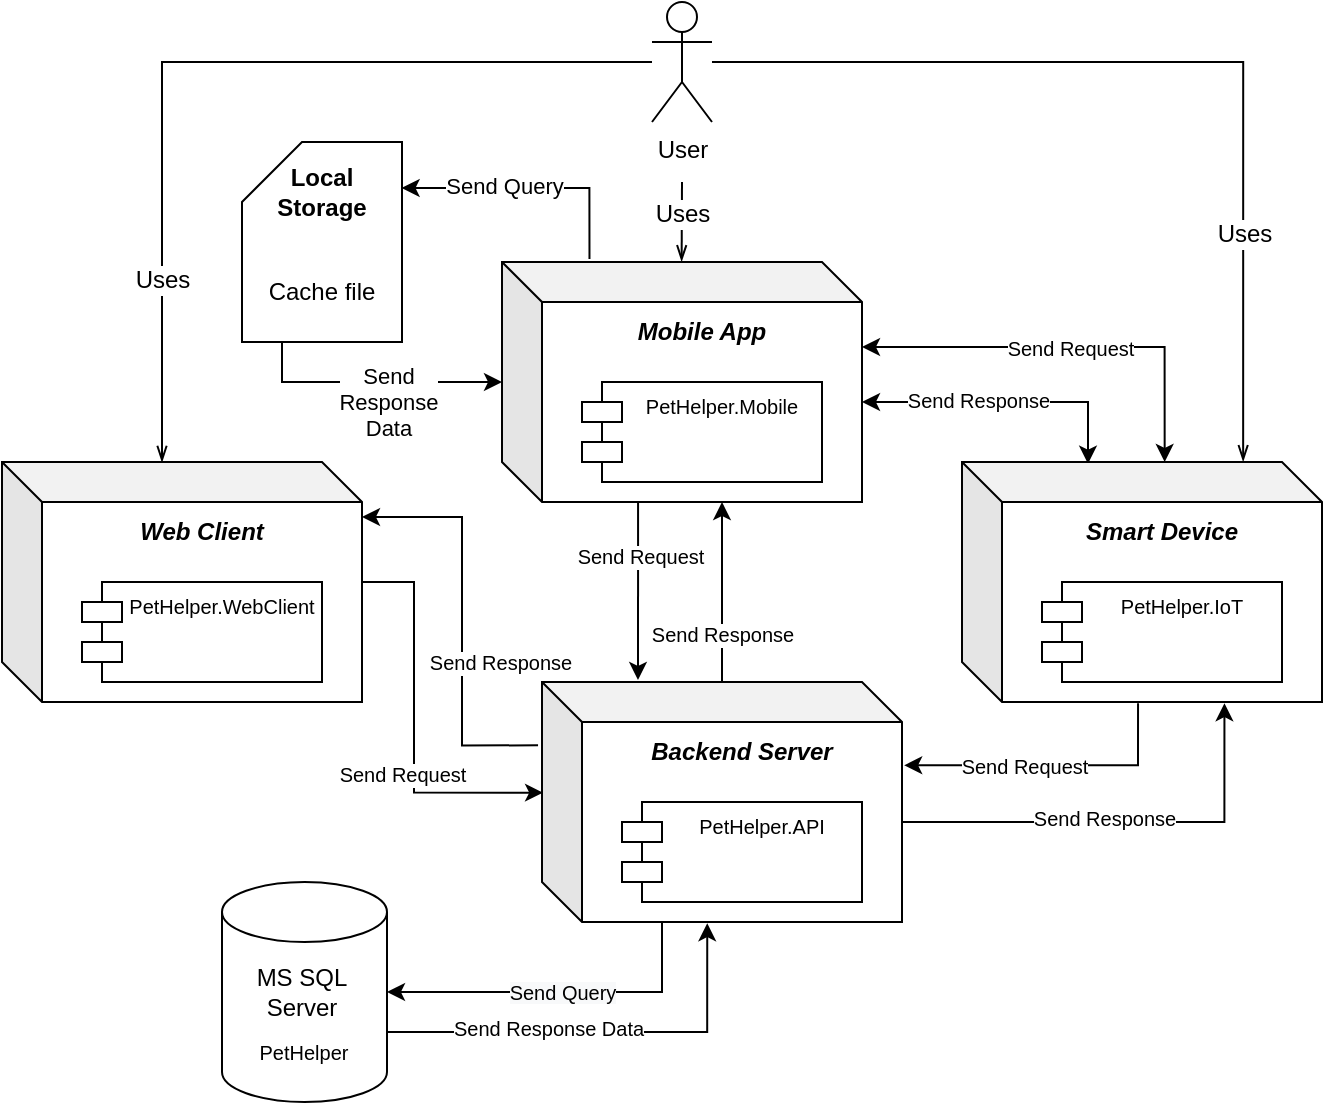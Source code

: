 <mxfile version="20.5.1" type="device"><diagram id="sDcWqNXKQDJsB-nyahAa" name="Page-1"><mxGraphModel dx="2036" dy="1796" grid="1" gridSize="10" guides="1" tooltips="1" connect="1" arrows="1" fold="1" page="1" pageScale="1" pageWidth="827" pageHeight="1169" math="0" shadow="0"><root><mxCell id="0"/><mxCell id="1" parent="0"/><mxCell id="xbTdHVUPX31nYkHxcaob-11" style="edgeStyle=orthogonalEdgeStyle;rounded=0;orthogonalLoop=1;jettySize=auto;html=1;entryX=1;entryY=0.5;entryDx=0;entryDy=0;entryPerimeter=0;fontSize=10;" parent="1" source="xbTdHVUPX31nYkHxcaob-1" target="xbTdHVUPX31nYkHxcaob-5" edge="1"><mxGeometry relative="1" as="geometry"><Array as="points"><mxPoint x="210" y="315"/></Array></mxGeometry></mxCell><mxCell id="xbTdHVUPX31nYkHxcaob-14" value="&lt;span style=&quot;background-color: rgb(248, 249, 250);&quot;&gt;Send Query&lt;/span&gt;" style="edgeLabel;html=1;align=center;verticalAlign=middle;resizable=0;points=[];fontSize=10;" parent="xbTdHVUPX31nYkHxcaob-11" vertex="1" connectable="0"><mxGeometry x="-0.266" y="-1" relative="1" as="geometry"><mxPoint x="-22" y="1" as="offset"/></mxGeometry></mxCell><mxCell id="xbTdHVUPX31nYkHxcaob-20" style="edgeStyle=orthogonalEdgeStyle;rounded=0;orthogonalLoop=1;jettySize=auto;html=1;fontSize=10;exitX=0.5;exitY=-0.002;exitDx=0;exitDy=0;exitPerimeter=0;" parent="1" source="xbTdHVUPX31nYkHxcaob-1" target="xbTdHVUPX31nYkHxcaob-16" edge="1"><mxGeometry relative="1" as="geometry"><mxPoint x="190.01" y="160" as="sourcePoint"/><Array as="points"><mxPoint x="240" y="90"/><mxPoint x="240" y="90"/></Array></mxGeometry></mxCell><mxCell id="xbTdHVUPX31nYkHxcaob-22" value="Send Response" style="edgeLabel;html=1;align=center;verticalAlign=middle;resizable=0;points=[];fontSize=10;" parent="xbTdHVUPX31nYkHxcaob-20" vertex="1" connectable="0"><mxGeometry x="0.125" relative="1" as="geometry"><mxPoint y="26" as="offset"/></mxGeometry></mxCell><mxCell id="xbTdHVUPX31nYkHxcaob-27" style="edgeStyle=orthogonalEdgeStyle;rounded=0;orthogonalLoop=1;jettySize=auto;html=1;entryX=1;entryY=0.25;entryDx=0;entryDy=0;fontSize=10;exitX=-0.011;exitY=0.264;exitDx=0;exitDy=0;exitPerimeter=0;" parent="1" source="xbTdHVUPX31nYkHxcaob-1" target="xbTdHVUPX31nYkHxcaob-24" edge="1"><mxGeometry relative="1" as="geometry"><mxPoint x="109.96" y="220" as="sourcePoint"/><Array as="points"><mxPoint x="110" y="192"/><mxPoint x="110" y="78"/></Array></mxGeometry></mxCell><mxCell id="xbTdHVUPX31nYkHxcaob-29" value="Send Response" style="edgeLabel;html=1;align=center;verticalAlign=middle;resizable=0;points=[];fontSize=10;" parent="xbTdHVUPX31nYkHxcaob-27" vertex="1" connectable="0"><mxGeometry x="-0.43" relative="1" as="geometry"><mxPoint x="19" y="-22" as="offset"/></mxGeometry></mxCell><mxCell id="xbTdHVUPX31nYkHxcaob-35" style="edgeStyle=orthogonalEdgeStyle;rounded=0;orthogonalLoop=1;jettySize=auto;html=1;entryX=0.35;entryY=0.007;entryDx=0;entryDy=0;entryPerimeter=0;fontSize=10;exitX=0;exitY=0;exitDx=180;exitDy=70;exitPerimeter=0;startArrow=classic;startFill=1;" parent="1" source="xbTdHVUPX31nYkHxcaob-16" target="xbTdHVUPX31nYkHxcaob-30" edge="1"><mxGeometry relative="1" as="geometry"><mxPoint x="310" y="120" as="sourcePoint"/></mxGeometry></mxCell><mxCell id="xbTdHVUPX31nYkHxcaob-37" value="Send Response" style="edgeLabel;html=1;align=center;verticalAlign=middle;resizable=0;points=[];fontSize=10;" parent="xbTdHVUPX31nYkHxcaob-35" vertex="1" connectable="0"><mxGeometry x="-0.329" y="1" relative="1" as="geometry"><mxPoint x="9" as="offset"/></mxGeometry></mxCell><mxCell id="xbTdHVUPX31nYkHxcaob-43" style="edgeStyle=orthogonalEdgeStyle;rounded=0;orthogonalLoop=1;jettySize=auto;html=1;exitX=0;exitY=0;exitDx=180;exitDy=70;exitPerimeter=0;entryX=0.729;entryY=1.005;entryDx=0;entryDy=0;entryPerimeter=0;fontSize=10;startArrow=none;startFill=0;" parent="1" source="xbTdHVUPX31nYkHxcaob-1" target="xbTdHVUPX31nYkHxcaob-30" edge="1"><mxGeometry relative="1" as="geometry"/></mxCell><mxCell id="xbTdHVUPX31nYkHxcaob-45" value="Send Response" style="edgeLabel;html=1;align=center;verticalAlign=middle;resizable=0;points=[];fontSize=10;" parent="xbTdHVUPX31nYkHxcaob-43" vertex="1" connectable="0"><mxGeometry x="-0.088" y="2" relative="1" as="geometry"><mxPoint as="offset"/></mxGeometry></mxCell><mxCell id="xbTdHVUPX31nYkHxcaob-1" value="" style="shape=cube;whiteSpace=wrap;html=1;boundedLbl=1;backgroundOutline=1;darkOpacity=0.05;darkOpacity2=0.1;" parent="1" vertex="1"><mxGeometry x="150" y="160" width="180" height="120" as="geometry"/></mxCell><mxCell id="xbTdHVUPX31nYkHxcaob-2" value="&lt;b&gt;&lt;i&gt;Backend Server&lt;/i&gt;&lt;/b&gt;" style="text;html=1;strokeColor=none;fillColor=none;align=center;verticalAlign=middle;whiteSpace=wrap;rounded=0;" parent="1" vertex="1"><mxGeometry x="170" y="180" width="160" height="30" as="geometry"/></mxCell><mxCell id="xbTdHVUPX31nYkHxcaob-4" value="PetHelper.API" style="shape=module;align=left;spacingLeft=20;align=center;verticalAlign=top;fontSize=10;" parent="1" vertex="1"><mxGeometry x="190" y="220" width="120" height="50" as="geometry"/></mxCell><mxCell id="xbTdHVUPX31nYkHxcaob-8" value="" style="group" parent="1" vertex="1" connectable="0"><mxGeometry x="-10" y="260" width="82.5" height="110" as="geometry"/></mxCell><mxCell id="xbTdHVUPX31nYkHxcaob-5" value="" style="shape=cylinder3;whiteSpace=wrap;html=1;boundedLbl=1;backgroundOutline=1;size=15;" parent="xbTdHVUPX31nYkHxcaob-8" vertex="1"><mxGeometry width="82.5" height="110" as="geometry"/></mxCell><mxCell id="xbTdHVUPX31nYkHxcaob-6" value="MS SQL Server" style="text;html=1;strokeColor=none;fillColor=none;align=center;verticalAlign=middle;whiteSpace=wrap;rounded=0;" parent="xbTdHVUPX31nYkHxcaob-8" vertex="1"><mxGeometry x="10" y="40" width="60" height="30" as="geometry"/></mxCell><mxCell id="xbTdHVUPX31nYkHxcaob-7" value="&lt;font style=&quot;font-size: 10px;&quot;&gt;PetHelper&lt;/font&gt;" style="text;html=1;strokeColor=none;fillColor=none;align=center;verticalAlign=middle;whiteSpace=wrap;rounded=0;" parent="xbTdHVUPX31nYkHxcaob-8" vertex="1"><mxGeometry x="11.25" y="70" width="60" height="30" as="geometry"/></mxCell><mxCell id="xbTdHVUPX31nYkHxcaob-12" style="edgeStyle=orthogonalEdgeStyle;rounded=0;orthogonalLoop=1;jettySize=auto;html=1;exitX=1;exitY=0;exitDx=0;exitDy=75;exitPerimeter=0;entryX=0.459;entryY=1.005;entryDx=0;entryDy=0;entryPerimeter=0;fontSize=10;" parent="1" source="xbTdHVUPX31nYkHxcaob-5" target="xbTdHVUPX31nYkHxcaob-1" edge="1"><mxGeometry relative="1" as="geometry"/></mxCell><mxCell id="xbTdHVUPX31nYkHxcaob-15" value="Send Response Data" style="edgeLabel;html=1;align=center;verticalAlign=middle;resizable=0;points=[];fontSize=10;" parent="xbTdHVUPX31nYkHxcaob-12" vertex="1" connectable="0"><mxGeometry x="-0.255" relative="1" as="geometry"><mxPoint y="-2" as="offset"/></mxGeometry></mxCell><mxCell id="xbTdHVUPX31nYkHxcaob-19" style="edgeStyle=orthogonalEdgeStyle;rounded=0;orthogonalLoop=1;jettySize=auto;html=1;entryX=0.27;entryY=-0.008;entryDx=0;entryDy=0;entryPerimeter=0;fontSize=10;exitX=0.378;exitY=1.002;exitDx=0;exitDy=0;exitPerimeter=0;" parent="1" source="xbTdHVUPX31nYkHxcaob-16" target="xbTdHVUPX31nYkHxcaob-1" edge="1"><mxGeometry relative="1" as="geometry"><mxPoint x="210.17" y="158.68" as="targetPoint"/><Array as="points"><mxPoint x="198" y="159"/></Array></mxGeometry></mxCell><mxCell id="xbTdHVUPX31nYkHxcaob-21" value="Send Request" style="edgeLabel;html=1;align=center;verticalAlign=middle;resizable=0;points=[];fontSize=10;" parent="xbTdHVUPX31nYkHxcaob-19" vertex="1" connectable="0"><mxGeometry x="-0.513" relative="1" as="geometry"><mxPoint x="1" y="5" as="offset"/></mxGeometry></mxCell><mxCell id="k0FjAbnHRyCcJq71cBZ1-5" style="edgeStyle=orthogonalEdgeStyle;rounded=0;orthogonalLoop=1;jettySize=auto;html=1;entryX=0.997;entryY=0.225;entryDx=0;entryDy=0;entryPerimeter=0;exitX=0.243;exitY=-0.013;exitDx=0;exitDy=0;exitPerimeter=0;" edge="1" parent="1" source="xbTdHVUPX31nYkHxcaob-16" target="k0FjAbnHRyCcJq71cBZ1-1"><mxGeometry relative="1" as="geometry"><Array as="points"><mxPoint x="174" y="-87"/><mxPoint x="80" y="-87"/></Array></mxGeometry></mxCell><mxCell id="k0FjAbnHRyCcJq71cBZ1-8" value="Send Query" style="edgeLabel;html=1;align=center;verticalAlign=middle;resizable=0;points=[];" vertex="1" connectable="0" parent="k0FjAbnHRyCcJq71cBZ1-5"><mxGeometry x="0.372" y="-1" relative="1" as="geometry"><mxPoint x="11" as="offset"/></mxGeometry></mxCell><mxCell id="xbTdHVUPX31nYkHxcaob-16" value="" style="shape=cube;whiteSpace=wrap;html=1;boundedLbl=1;backgroundOutline=1;darkOpacity=0.05;darkOpacity2=0.1;" parent="1" vertex="1"><mxGeometry x="130" y="-50" width="180" height="120" as="geometry"/></mxCell><mxCell id="xbTdHVUPX31nYkHxcaob-17" value="&lt;b&gt;&lt;i&gt;Mobile App&lt;/i&gt;&lt;/b&gt;" style="text;html=1;strokeColor=none;fillColor=none;align=center;verticalAlign=middle;whiteSpace=wrap;rounded=0;" parent="1" vertex="1"><mxGeometry x="150" y="-30" width="160" height="30" as="geometry"/></mxCell><mxCell id="xbTdHVUPX31nYkHxcaob-18" value="PetHelper.Mobile" style="shape=module;align=left;spacingLeft=20;align=center;verticalAlign=top;fontSize=10;" parent="1" vertex="1"><mxGeometry x="170" y="10" width="120" height="50" as="geometry"/></mxCell><mxCell id="xbTdHVUPX31nYkHxcaob-26" style="edgeStyle=orthogonalEdgeStyle;rounded=0;orthogonalLoop=1;jettySize=auto;html=1;entryX=0.003;entryY=0.461;entryDx=0;entryDy=0;entryPerimeter=0;fontSize=10;" parent="1" source="xbTdHVUPX31nYkHxcaob-23" target="xbTdHVUPX31nYkHxcaob-1" edge="1"><mxGeometry relative="1" as="geometry"><mxPoint x="86.2" y="218.2" as="targetPoint"/><Array as="points"><mxPoint x="86" y="110"/><mxPoint x="86" y="215"/></Array></mxGeometry></mxCell><mxCell id="xbTdHVUPX31nYkHxcaob-28" value="Send Request" style="edgeLabel;html=1;align=center;verticalAlign=middle;resizable=0;points=[];fontSize=10;" parent="xbTdHVUPX31nYkHxcaob-26" vertex="1" connectable="0"><mxGeometry x="0.615" relative="1" as="geometry"><mxPoint x="-33" y="-10" as="offset"/></mxGeometry></mxCell><mxCell id="xbTdHVUPX31nYkHxcaob-23" value="" style="shape=cube;whiteSpace=wrap;html=1;boundedLbl=1;backgroundOutline=1;darkOpacity=0.05;darkOpacity2=0.1;" parent="1" vertex="1"><mxGeometry x="-120" y="50" width="180" height="120" as="geometry"/></mxCell><mxCell id="xbTdHVUPX31nYkHxcaob-24" value="&lt;b&gt;&lt;i&gt;Web Client&lt;/i&gt;&lt;/b&gt;" style="text;html=1;strokeColor=none;fillColor=none;align=center;verticalAlign=middle;whiteSpace=wrap;rounded=0;" parent="1" vertex="1"><mxGeometry x="-100" y="70" width="160" height="30" as="geometry"/></mxCell><mxCell id="xbTdHVUPX31nYkHxcaob-25" value="PetHelper.WebClient" style="shape=module;align=left;spacingLeft=20;align=center;verticalAlign=top;fontSize=10;" parent="1" vertex="1"><mxGeometry x="-80" y="110" width="120" height="50" as="geometry"/></mxCell><mxCell id="xbTdHVUPX31nYkHxcaob-34" style="edgeStyle=orthogonalEdgeStyle;rounded=0;orthogonalLoop=1;jettySize=auto;html=1;entryX=1;entryY=0.75;entryDx=0;entryDy=0;fontSize=10;exitX=0.563;exitY=0;exitDx=0;exitDy=0;exitPerimeter=0;startArrow=classic;startFill=1;" parent="1" source="xbTdHVUPX31nYkHxcaob-30" target="xbTdHVUPX31nYkHxcaob-17" edge="1"><mxGeometry relative="1" as="geometry"><mxPoint x="311.44" y="100.32" as="targetPoint"/></mxGeometry></mxCell><mxCell id="xbTdHVUPX31nYkHxcaob-36" value="Send Request" style="edgeLabel;html=1;align=center;verticalAlign=middle;resizable=0;points=[];fontSize=10;" parent="xbTdHVUPX31nYkHxcaob-34" vertex="1" connectable="0"><mxGeometry x="-0.191" relative="1" as="geometry"><mxPoint x="-21" as="offset"/></mxGeometry></mxCell><mxCell id="xbTdHVUPX31nYkHxcaob-42" style="edgeStyle=orthogonalEdgeStyle;rounded=0;orthogonalLoop=1;jettySize=auto;html=1;entryX=1.006;entryY=0.347;entryDx=0;entryDy=0;entryPerimeter=0;fontSize=10;startArrow=none;startFill=0;exitX=0.489;exitY=1.005;exitDx=0;exitDy=0;exitPerimeter=0;" parent="1" source="xbTdHVUPX31nYkHxcaob-30" target="xbTdHVUPX31nYkHxcaob-1" edge="1"><mxGeometry relative="1" as="geometry"/></mxCell><mxCell id="xbTdHVUPX31nYkHxcaob-44" value="Send Request" style="edgeLabel;html=1;align=center;verticalAlign=middle;resizable=0;points=[];fontSize=10;" parent="xbTdHVUPX31nYkHxcaob-42" vertex="1" connectable="0"><mxGeometry x="0.385" relative="1" as="geometry"><mxPoint x="14" as="offset"/></mxGeometry></mxCell><mxCell id="xbTdHVUPX31nYkHxcaob-30" value="" style="shape=cube;whiteSpace=wrap;html=1;boundedLbl=1;backgroundOutline=1;darkOpacity=0.05;darkOpacity2=0.1;" parent="1" vertex="1"><mxGeometry x="360" y="50" width="180" height="120" as="geometry"/></mxCell><mxCell id="xbTdHVUPX31nYkHxcaob-31" value="&lt;b&gt;&lt;i&gt;Smart Device&lt;/i&gt;&lt;/b&gt;" style="text;html=1;strokeColor=none;fillColor=none;align=center;verticalAlign=middle;whiteSpace=wrap;rounded=0;" parent="1" vertex="1"><mxGeometry x="380" y="70" width="160" height="30" as="geometry"/></mxCell><mxCell id="xbTdHVUPX31nYkHxcaob-32" value="PetHelper.IoT" style="shape=module;align=left;spacingLeft=20;align=center;verticalAlign=top;fontSize=10;" parent="1" vertex="1"><mxGeometry x="400" y="110" width="120" height="50" as="geometry"/></mxCell><mxCell id="xbTdHVUPX31nYkHxcaob-51" style="edgeStyle=orthogonalEdgeStyle;rounded=0;orthogonalLoop=1;jettySize=auto;html=1;entryX=0;entryY=0;entryDx=80;entryDy=0;entryPerimeter=0;fontSize=12;startArrow=none;startFill=0;endArrow=openThin;endFill=0;" parent="1" source="xbTdHVUPX31nYkHxcaob-47" target="xbTdHVUPX31nYkHxcaob-23" edge="1"><mxGeometry relative="1" as="geometry"/></mxCell><mxCell id="xbTdHVUPX31nYkHxcaob-54" value="Uses" style="edgeLabel;html=1;align=center;verticalAlign=middle;resizable=0;points=[];fontSize=12;" parent="xbTdHVUPX31nYkHxcaob-51" vertex="1" connectable="0"><mxGeometry x="0.59" relative="1" as="geometry"><mxPoint as="offset"/></mxGeometry></mxCell><mxCell id="xbTdHVUPX31nYkHxcaob-52" style="edgeStyle=orthogonalEdgeStyle;rounded=0;orthogonalLoop=1;jettySize=auto;html=1;entryX=0.499;entryY=-0.003;entryDx=0;entryDy=0;entryPerimeter=0;fontSize=12;startArrow=none;startFill=0;endArrow=openThin;endFill=0;" parent="1" target="xbTdHVUPX31nYkHxcaob-16" edge="1"><mxGeometry relative="1" as="geometry"><mxPoint x="220" y="-90" as="sourcePoint"/></mxGeometry></mxCell><mxCell id="xbTdHVUPX31nYkHxcaob-55" value="Uses" style="edgeLabel;html=1;align=center;verticalAlign=middle;resizable=0;points=[];fontSize=12;" parent="xbTdHVUPX31nYkHxcaob-52" vertex="1" connectable="0"><mxGeometry x="-0.189" relative="1" as="geometry"><mxPoint as="offset"/></mxGeometry></mxCell><mxCell id="xbTdHVUPX31nYkHxcaob-53" style="edgeStyle=orthogonalEdgeStyle;rounded=0;orthogonalLoop=1;jettySize=auto;html=1;entryX=0.781;entryY=-0.003;entryDx=0;entryDy=0;entryPerimeter=0;fontSize=12;startArrow=none;startFill=0;endArrow=openThin;endFill=0;" parent="1" source="xbTdHVUPX31nYkHxcaob-47" target="xbTdHVUPX31nYkHxcaob-30" edge="1"><mxGeometry relative="1" as="geometry"/></mxCell><mxCell id="xbTdHVUPX31nYkHxcaob-56" value="Uses" style="edgeLabel;html=1;align=center;verticalAlign=middle;resizable=0;points=[];fontSize=12;" parent="xbTdHVUPX31nYkHxcaob-53" vertex="1" connectable="0"><mxGeometry x="0.51" relative="1" as="geometry"><mxPoint as="offset"/></mxGeometry></mxCell><mxCell id="xbTdHVUPX31nYkHxcaob-47" value="&lt;font style=&quot;font-size: 12px;&quot;&gt;User&lt;/font&gt;" style="shape=umlActor;verticalLabelPosition=bottom;verticalAlign=top;html=1;outlineConnect=0;fontSize=10;" parent="1" vertex="1"><mxGeometry x="205" y="-180" width="30" height="60" as="geometry"/></mxCell><mxCell id="k0FjAbnHRyCcJq71cBZ1-4" value="" style="group" vertex="1" connectable="0" parent="1"><mxGeometry y="-110" width="80" height="100" as="geometry"/></mxCell><mxCell id="k0FjAbnHRyCcJq71cBZ1-1" value="" style="shape=card;whiteSpace=wrap;html=1;" vertex="1" parent="k0FjAbnHRyCcJq71cBZ1-4"><mxGeometry width="80" height="100" as="geometry"/></mxCell><mxCell id="k0FjAbnHRyCcJq71cBZ1-2" value="&lt;b&gt;Local Storage&lt;/b&gt;" style="text;html=1;strokeColor=none;fillColor=none;align=center;verticalAlign=middle;whiteSpace=wrap;rounded=0;" vertex="1" parent="k0FjAbnHRyCcJq71cBZ1-4"><mxGeometry x="10" y="10" width="60" height="30" as="geometry"/></mxCell><mxCell id="k0FjAbnHRyCcJq71cBZ1-3" value="Cache file" style="text;html=1;strokeColor=none;fillColor=none;align=center;verticalAlign=middle;whiteSpace=wrap;rounded=0;" vertex="1" parent="k0FjAbnHRyCcJq71cBZ1-4"><mxGeometry x="10" y="60" width="60" height="30" as="geometry"/></mxCell><mxCell id="k0FjAbnHRyCcJq71cBZ1-6" style="edgeStyle=orthogonalEdgeStyle;rounded=0;orthogonalLoop=1;jettySize=auto;html=1;" edge="1" parent="1" source="k0FjAbnHRyCcJq71cBZ1-1"><mxGeometry relative="1" as="geometry"><mxPoint x="130" y="10" as="targetPoint"/><Array as="points"><mxPoint x="20" y="10"/><mxPoint x="130" y="10"/></Array></mxGeometry></mxCell><mxCell id="k0FjAbnHRyCcJq71cBZ1-7" value="Send &lt;br&gt;Response &lt;br&gt;Data" style="edgeLabel;html=1;align=center;verticalAlign=middle;resizable=0;points=[];" vertex="1" connectable="0" parent="k0FjAbnHRyCcJq71cBZ1-6"><mxGeometry x="-0.026" y="-1" relative="1" as="geometry"><mxPoint x="9" y="9" as="offset"/></mxGeometry></mxCell></root></mxGraphModel></diagram></mxfile>